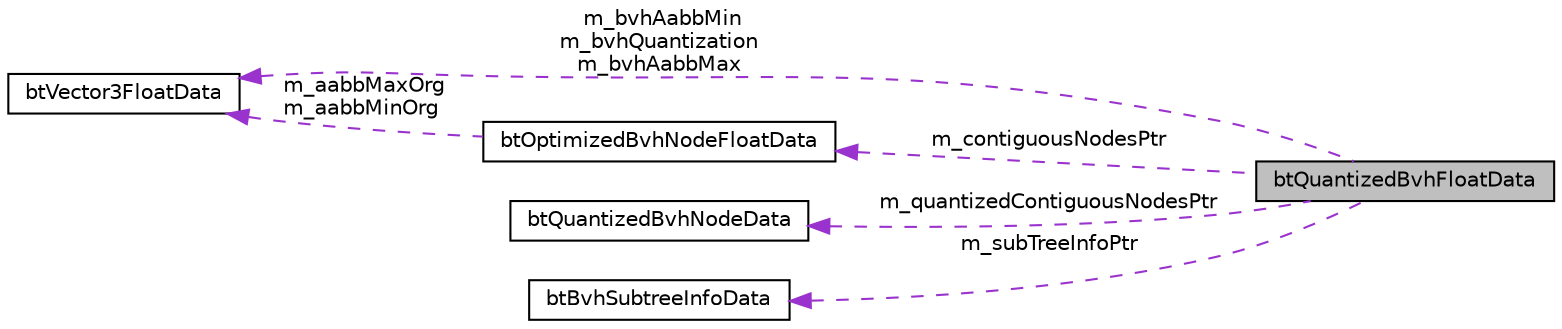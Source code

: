 digraph "btQuantizedBvhFloatData"
{
  edge [fontname="Helvetica",fontsize="10",labelfontname="Helvetica",labelfontsize="10"];
  node [fontname="Helvetica",fontsize="10",shape=record];
  rankdir="LR";
  Node1 [label="btQuantizedBvhFloatData",height=0.2,width=0.4,color="black", fillcolor="grey75", style="filled", fontcolor="black"];
  Node2 -> Node1 [dir="back",color="darkorchid3",fontsize="10",style="dashed",label=" m_bvhAabbMin\nm_bvhQuantization\nm_bvhAabbMax" ];
  Node2 [label="btVector3FloatData",height=0.2,width=0.4,color="black", fillcolor="white", style="filled",URL="$structbt_vector3_float_data.html"];
  Node3 -> Node1 [dir="back",color="darkorchid3",fontsize="10",style="dashed",label=" m_quantizedContiguousNodesPtr" ];
  Node3 [label="btQuantizedBvhNodeData",height=0.2,width=0.4,color="black", fillcolor="white", style="filled",URL="$structbt_quantized_bvh_node_data.html"];
  Node4 -> Node1 [dir="back",color="darkorchid3",fontsize="10",style="dashed",label=" m_subTreeInfoPtr" ];
  Node4 [label="btBvhSubtreeInfoData",height=0.2,width=0.4,color="black", fillcolor="white", style="filled",URL="$structbt_bvh_subtree_info_data.html"];
  Node5 -> Node1 [dir="back",color="darkorchid3",fontsize="10",style="dashed",label=" m_contiguousNodesPtr" ];
  Node5 [label="btOptimizedBvhNodeFloatData",height=0.2,width=0.4,color="black", fillcolor="white", style="filled",URL="$structbt_optimized_bvh_node_float_data.html"];
  Node2 -> Node5 [dir="back",color="darkorchid3",fontsize="10",style="dashed",label=" m_aabbMaxOrg\nm_aabbMinOrg" ];
}
